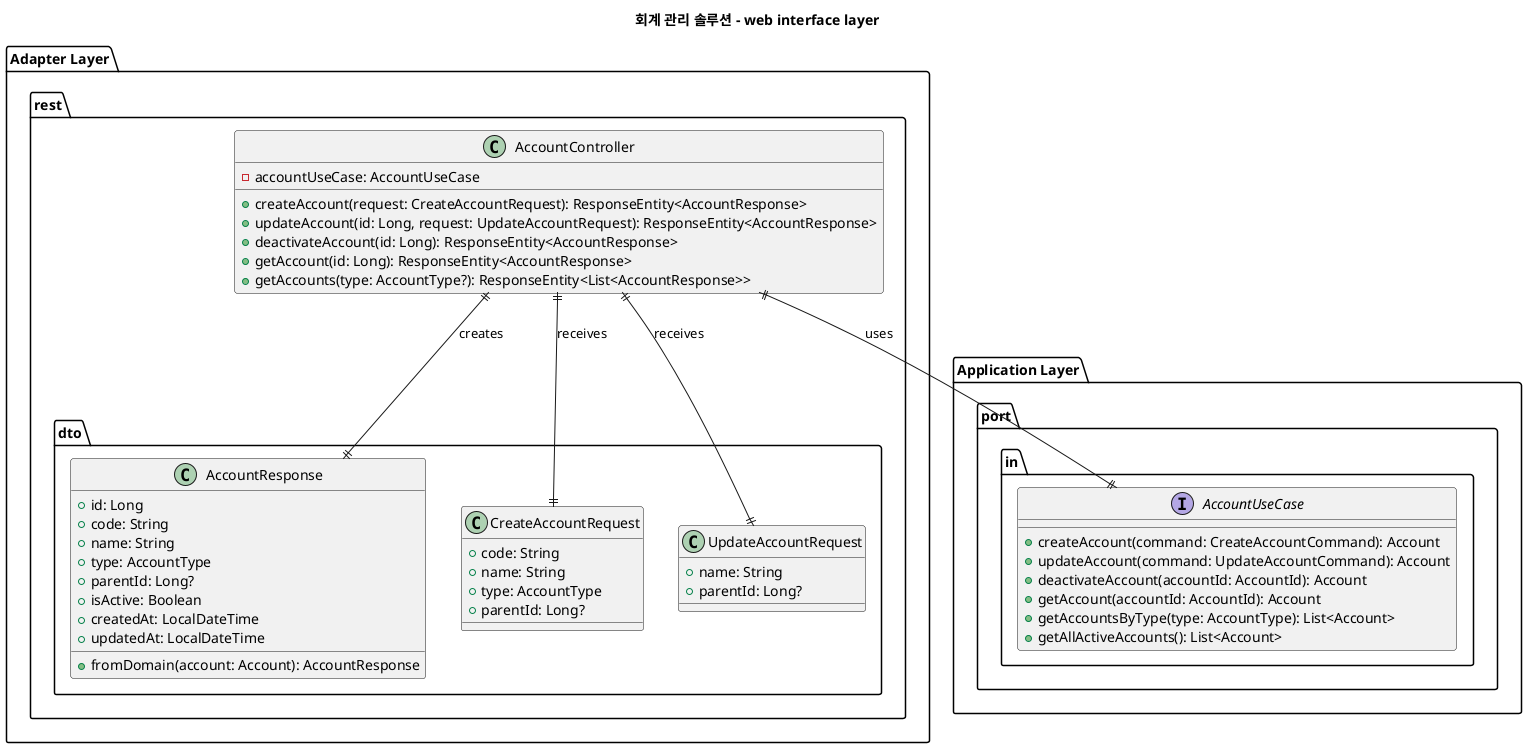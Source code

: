 @startuml Class Diagram - Accounting System

title 회계 관리 솔루션 - web interface layer

package "Adapter Layer" {
    package "rest" {
        class AccountController {
            -accountUseCase: AccountUseCase
            +createAccount(request: CreateAccountRequest): ResponseEntity<AccountResponse>
            +updateAccount(id: Long, request: UpdateAccountRequest): ResponseEntity<AccountResponse>
            +deactivateAccount(id: Long): ResponseEntity<AccountResponse>
            +getAccount(id: Long): ResponseEntity<AccountResponse>
            +getAccounts(type: AccountType?): ResponseEntity<List<AccountResponse>>
        }

        package "dto" {
            class AccountResponse {
                +id: Long
                +code: String
                +name: String
                +type: AccountType
                +parentId: Long?
                +isActive: Boolean
                +createdAt: LocalDateTime
                +updatedAt: LocalDateTime
                +fromDomain(account: Account): AccountResponse
            }

            class CreateAccountRequest {
                +code: String
                +name: String
                +type: AccountType
                +parentId: Long?
            }

            class UpdateAccountRequest {
                +name: String
                +parentId: Long?
            }
        }
    }
    AccountController ||--|| AccountResponse : creates
    AccountController ||--|| CreateAccountRequest : receives
    AccountController ||--|| UpdateAccountRequest : receives
}

package "Application Layer" {
    package "port.in" {
        interface AccountUseCase {
            +createAccount(command: CreateAccountCommand): Account
            +updateAccount(command: UpdateAccountCommand): Account
            +deactivateAccount(accountId: AccountId): Account
            +getAccount(accountId: AccountId): Account
            +getAccountsByType(type: AccountType): List<Account>
            +getAllActiveAccounts(): List<Account>
        }
    }
}

AccountController ||--|| AccountUseCase : uses
@enduml